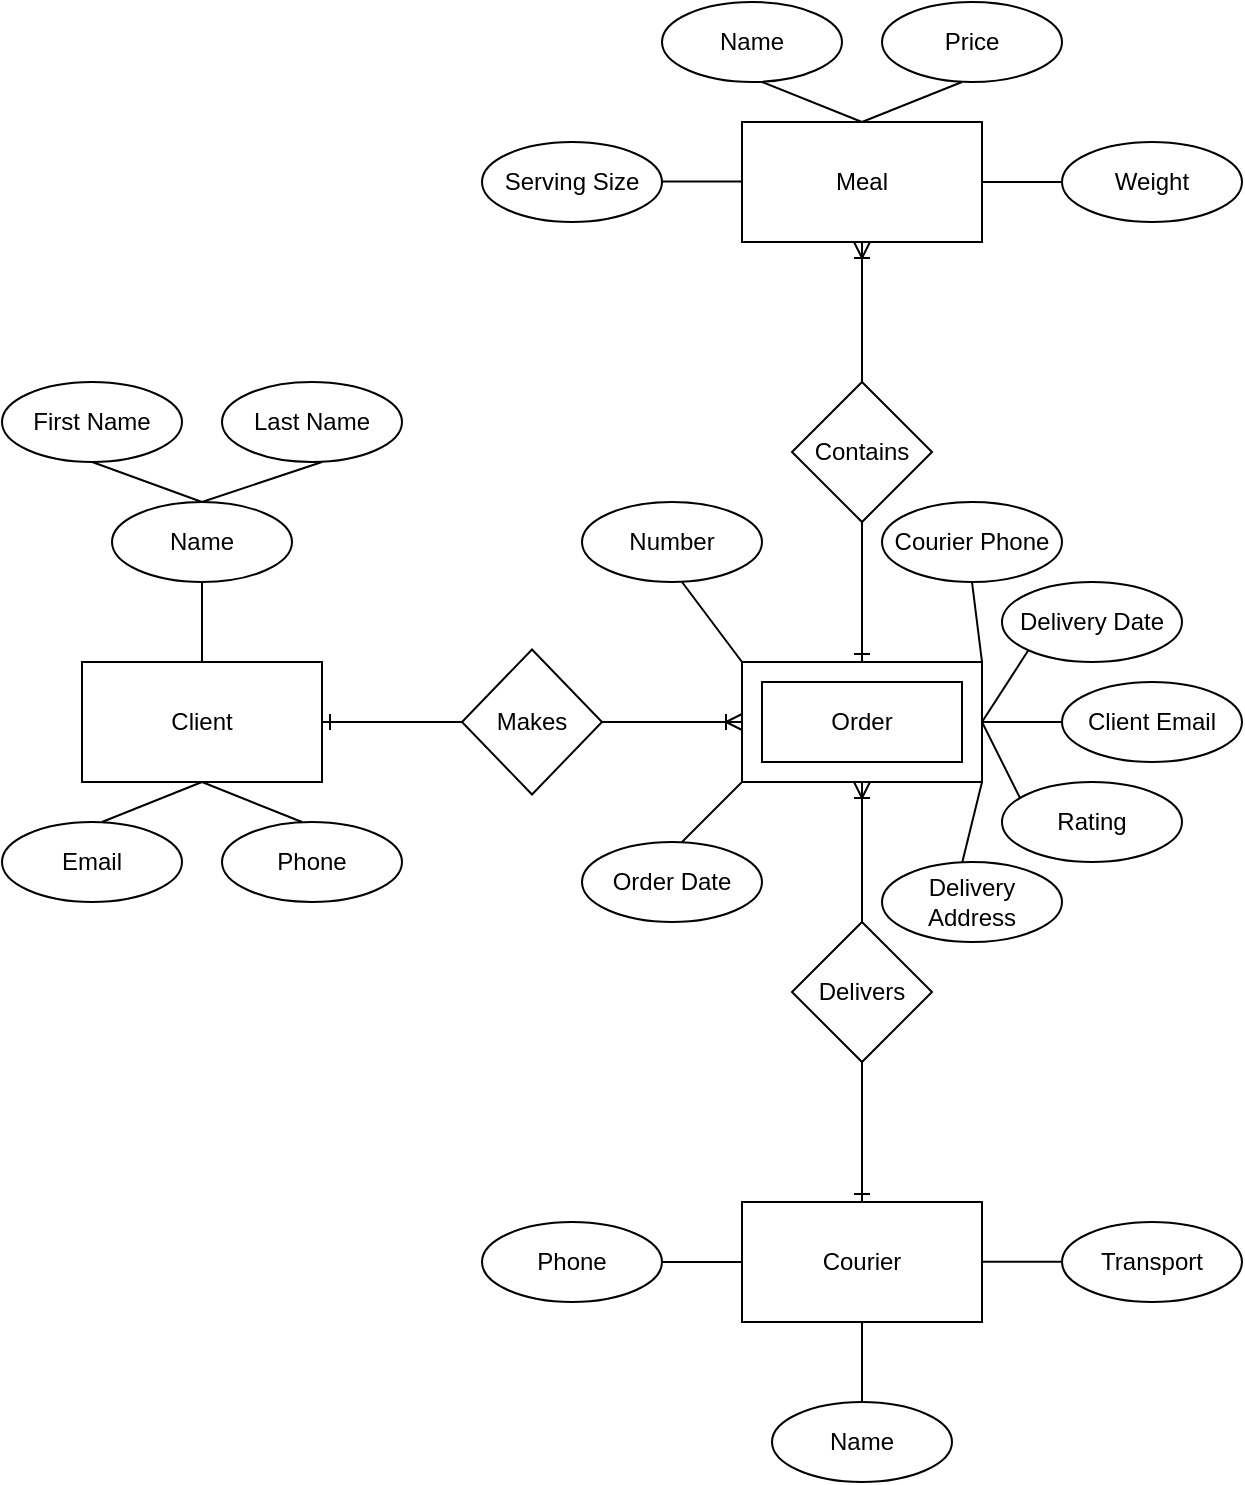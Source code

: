 <mxfile version="24.7.12">
  <diagram name="Page-1" id="8ce9d11a-91a2-4d17-14d8-a56ed91bf033">
    <mxGraphModel dx="1509" dy="1682" grid="1" gridSize="10" guides="1" tooltips="1" connect="1" arrows="1" fold="1" page="1" pageScale="1" pageWidth="1100" pageHeight="850" background="none" math="0" shadow="0">
      <root>
        <mxCell id="0" />
        <mxCell id="1" parent="0" />
        <mxCell id="rSOqw9Lhc0mJRmqFW2Uo-1" value="Client" style="rounded=0;whiteSpace=wrap;html=1;" parent="1" vertex="1">
          <mxGeometry x="160" y="280" width="120" height="60" as="geometry" />
        </mxCell>
        <mxCell id="rSOqw9Lhc0mJRmqFW2Uo-2" value="" style="rounded=0;whiteSpace=wrap;html=1;" parent="1" vertex="1">
          <mxGeometry x="490" y="280" width="120" height="60" as="geometry" />
        </mxCell>
        <mxCell id="rSOqw9Lhc0mJRmqFW2Uo-3" value="Order" style="rounded=0;whiteSpace=wrap;html=1;" parent="1" vertex="1">
          <mxGeometry x="500" y="290" width="100" height="40" as="geometry" />
        </mxCell>
        <mxCell id="rSOqw9Lhc0mJRmqFW2Uo-6" value="Makes" style="rhombus;whiteSpace=wrap;html=1;" parent="1" vertex="1">
          <mxGeometry x="350" y="273.75" width="70" height="72.5" as="geometry" />
        </mxCell>
        <mxCell id="rSOqw9Lhc0mJRmqFW2Uo-12" value="Phone" style="ellipse;whiteSpace=wrap;html=1;" parent="1" vertex="1">
          <mxGeometry x="230" y="360" width="90" height="40" as="geometry" />
        </mxCell>
        <mxCell id="rSOqw9Lhc0mJRmqFW2Uo-14" value="Name" style="ellipse;whiteSpace=wrap;html=1;" parent="1" vertex="1">
          <mxGeometry x="175" y="200" width="90" height="40" as="geometry" />
        </mxCell>
        <mxCell id="rSOqw9Lhc0mJRmqFW2Uo-15" value="" style="endArrow=none;html=1;rounded=0;" parent="1" edge="1">
          <mxGeometry width="50" height="50" relative="1" as="geometry">
            <mxPoint x="220" y="200" as="sourcePoint" />
            <mxPoint x="280" y="180" as="targetPoint" />
          </mxGeometry>
        </mxCell>
        <mxCell id="rSOqw9Lhc0mJRmqFW2Uo-16" value="" style="endArrow=none;html=1;rounded=0;entryX=0.486;entryY=0.988;entryDx=0;entryDy=0;entryPerimeter=0;" parent="1" target="rSOqw9Lhc0mJRmqFW2Uo-21" edge="1">
          <mxGeometry width="50" height="50" relative="1" as="geometry">
            <mxPoint x="220" y="200" as="sourcePoint" />
            <mxPoint x="160" y="190" as="targetPoint" />
          </mxGeometry>
        </mxCell>
        <mxCell id="rSOqw9Lhc0mJRmqFW2Uo-21" value="First Name" style="ellipse;whiteSpace=wrap;html=1;" parent="1" vertex="1">
          <mxGeometry x="120" y="140" width="90" height="40" as="geometry" />
        </mxCell>
        <mxCell id="rSOqw9Lhc0mJRmqFW2Uo-22" value="Last Name" style="ellipse;whiteSpace=wrap;html=1;" parent="1" vertex="1">
          <mxGeometry x="230" y="140" width="90" height="40" as="geometry" />
        </mxCell>
        <mxCell id="rSOqw9Lhc0mJRmqFW2Uo-31" value="" style="endArrow=none;html=1;rounded=0;entryX=0;entryY=0.5;entryDx=0;entryDy=0;" parent="1" edge="1">
          <mxGeometry width="50" height="50" relative="1" as="geometry">
            <mxPoint x="300" y="310" as="sourcePoint" />
            <mxPoint x="350" y="310" as="targetPoint" />
          </mxGeometry>
        </mxCell>
        <mxCell id="rSOqw9Lhc0mJRmqFW2Uo-32" value="" style="endArrow=none;html=1;rounded=0;" parent="1" edge="1">
          <mxGeometry width="50" height="50" relative="1" as="geometry">
            <mxPoint x="420" y="310" as="sourcePoint" />
            <mxPoint x="470" y="310" as="targetPoint" />
          </mxGeometry>
        </mxCell>
        <mxCell id="rSOqw9Lhc0mJRmqFW2Uo-33" value="Meal" style="rounded=0;whiteSpace=wrap;html=1;" parent="1" vertex="1">
          <mxGeometry x="490" y="10" width="120" height="60" as="geometry" />
        </mxCell>
        <mxCell id="rSOqw9Lhc0mJRmqFW2Uo-34" value="Contains" style="rhombus;whiteSpace=wrap;html=1;" parent="1" vertex="1">
          <mxGeometry x="515" y="140" width="70" height="70" as="geometry" />
        </mxCell>
        <mxCell id="rSOqw9Lhc0mJRmqFW2Uo-35" value="" style="endArrow=none;html=1;rounded=0;exitX=0.5;exitY=0;exitDx=0;exitDy=0;" parent="1" source="rSOqw9Lhc0mJRmqFW2Uo-34" edge="1">
          <mxGeometry width="50" height="50" relative="1" as="geometry">
            <mxPoint x="500" y="120" as="sourcePoint" />
            <mxPoint x="550" y="90" as="targetPoint" />
          </mxGeometry>
        </mxCell>
        <mxCell id="rSOqw9Lhc0mJRmqFW2Uo-36" value="" style="endArrow=none;html=1;rounded=0;" parent="1" edge="1">
          <mxGeometry width="50" height="50" relative="1" as="geometry">
            <mxPoint x="550" y="260" as="sourcePoint" />
            <mxPoint x="550" y="210" as="targetPoint" />
          </mxGeometry>
        </mxCell>
        <mxCell id="rSOqw9Lhc0mJRmqFW2Uo-37" value="Courier" style="rounded=0;whiteSpace=wrap;html=1;" parent="1" vertex="1">
          <mxGeometry x="490" y="550" width="120" height="60" as="geometry" />
        </mxCell>
        <mxCell id="rSOqw9Lhc0mJRmqFW2Uo-38" value="Delivers" style="rhombus;whiteSpace=wrap;html=1;" parent="1" vertex="1">
          <mxGeometry x="515" y="410" width="70" height="70" as="geometry" />
        </mxCell>
        <mxCell id="rSOqw9Lhc0mJRmqFW2Uo-39" value="" style="endArrow=none;html=1;rounded=0;exitX=0.5;exitY=0;exitDx=0;exitDy=0;" parent="1" source="rSOqw9Lhc0mJRmqFW2Uo-38" edge="1">
          <mxGeometry width="50" height="50" relative="1" as="geometry">
            <mxPoint x="500" y="390" as="sourcePoint" />
            <mxPoint x="550" y="360" as="targetPoint" />
          </mxGeometry>
        </mxCell>
        <mxCell id="rSOqw9Lhc0mJRmqFW2Uo-40" value="" style="endArrow=none;html=1;rounded=0;" parent="1" edge="1">
          <mxGeometry width="50" height="50" relative="1" as="geometry">
            <mxPoint x="550" y="530" as="sourcePoint" />
            <mxPoint x="550" y="480" as="targetPoint" />
          </mxGeometry>
        </mxCell>
        <mxCell id="rSOqw9Lhc0mJRmqFW2Uo-43" value="" style="endArrow=none;html=1;rounded=0;" parent="1" edge="1">
          <mxGeometry width="50" height="50" relative="1" as="geometry">
            <mxPoint x="220" y="280" as="sourcePoint" />
            <mxPoint x="220" y="240" as="targetPoint" />
          </mxGeometry>
        </mxCell>
        <mxCell id="rSOqw9Lhc0mJRmqFW2Uo-45" value="" style="endArrow=none;html=1;rounded=0;" parent="1" edge="1">
          <mxGeometry width="50" height="50" relative="1" as="geometry">
            <mxPoint x="170" y="360" as="sourcePoint" />
            <mxPoint x="220" y="340" as="targetPoint" />
          </mxGeometry>
        </mxCell>
        <mxCell id="rSOqw9Lhc0mJRmqFW2Uo-46" value="" style="endArrow=none;html=1;rounded=0;" parent="1" edge="1">
          <mxGeometry width="50" height="50" relative="1" as="geometry">
            <mxPoint x="270" y="360" as="sourcePoint" />
            <mxPoint x="220" y="340" as="targetPoint" />
          </mxGeometry>
        </mxCell>
        <mxCell id="rSOqw9Lhc0mJRmqFW2Uo-47" value="Email" style="ellipse;whiteSpace=wrap;html=1;" parent="1" vertex="1">
          <mxGeometry x="120" y="360" width="90" height="40" as="geometry" />
        </mxCell>
        <mxCell id="rSOqw9Lhc0mJRmqFW2Uo-48" value="" style="endArrow=none;html=1;rounded=0;exitX=1;exitY=0.5;exitDx=0;exitDy=0;" parent="1" source="rSOqw9Lhc0mJRmqFW2Uo-49" edge="1">
          <mxGeometry width="50" height="50" relative="1" as="geometry">
            <mxPoint x="460" y="580" as="sourcePoint" />
            <mxPoint x="490" y="580" as="targetPoint" />
            <Array as="points">
              <mxPoint x="470" y="580" />
            </Array>
          </mxGeometry>
        </mxCell>
        <mxCell id="rSOqw9Lhc0mJRmqFW2Uo-49" value="Phone" style="ellipse;whiteSpace=wrap;html=1;" parent="1" vertex="1">
          <mxGeometry x="360" y="560" width="90" height="40" as="geometry" />
        </mxCell>
        <mxCell id="rSOqw9Lhc0mJRmqFW2Uo-54" value="Transport" style="ellipse;whiteSpace=wrap;html=1;" parent="1" vertex="1">
          <mxGeometry x="650" y="560" width="90" height="40" as="geometry" />
        </mxCell>
        <mxCell id="rSOqw9Lhc0mJRmqFW2Uo-55" value="" style="endArrow=none;html=1;rounded=0;" parent="1" edge="1">
          <mxGeometry width="50" height="50" relative="1" as="geometry">
            <mxPoint x="610" y="579.71" as="sourcePoint" />
            <mxPoint x="610" y="580" as="targetPoint" />
          </mxGeometry>
        </mxCell>
        <mxCell id="rSOqw9Lhc0mJRmqFW2Uo-57" value="" style="endArrow=none;html=1;rounded=0;" parent="1" edge="1">
          <mxGeometry width="50" height="50" relative="1" as="geometry">
            <mxPoint x="610" y="40" as="sourcePoint" />
            <mxPoint x="650" y="40" as="targetPoint" />
          </mxGeometry>
        </mxCell>
        <mxCell id="rSOqw9Lhc0mJRmqFW2Uo-58" value="" style="endArrow=none;html=1;rounded=0;exitX=0.444;exitY=0.022;exitDx=0;exitDy=0;exitPerimeter=0;" parent="1" edge="1" source="rSOqw9Lhc0mJRmqFW2Uo-63">
          <mxGeometry width="50" height="50" relative="1" as="geometry">
            <mxPoint x="610" y="370" as="sourcePoint" />
            <mxPoint x="610" y="340" as="targetPoint" />
          </mxGeometry>
        </mxCell>
        <mxCell id="rSOqw9Lhc0mJRmqFW2Uo-59" value="" style="endArrow=none;html=1;rounded=0;exitX=0.5;exitY=1;exitDx=0;exitDy=0;" parent="1" edge="1" source="rSOqw9Lhc0mJRmqFW2Uo-61">
          <mxGeometry width="50" height="50" relative="1" as="geometry">
            <mxPoint x="610" y="240" as="sourcePoint" />
            <mxPoint x="610" y="280" as="targetPoint" />
          </mxGeometry>
        </mxCell>
        <mxCell id="rSOqw9Lhc0mJRmqFW2Uo-60" value="" style="endArrow=none;html=1;rounded=0;entryX=0;entryY=1;entryDx=0;entryDy=0;" parent="1" edge="1" target="rSOqw9Lhc0mJRmqFW2Uo-62">
          <mxGeometry width="50" height="50" relative="1" as="geometry">
            <mxPoint x="610" y="310" as="sourcePoint" />
            <mxPoint x="630" y="270" as="targetPoint" />
          </mxGeometry>
        </mxCell>
        <mxCell id="rSOqw9Lhc0mJRmqFW2Uo-61" value="Courier Phone" style="ellipse;whiteSpace=wrap;html=1;" parent="1" vertex="1">
          <mxGeometry x="560" y="200" width="90" height="40" as="geometry" />
        </mxCell>
        <mxCell id="rSOqw9Lhc0mJRmqFW2Uo-62" value="Delivery Date" style="ellipse;whiteSpace=wrap;html=1;" parent="1" vertex="1">
          <mxGeometry x="620" y="240" width="90" height="40" as="geometry" />
        </mxCell>
        <mxCell id="rSOqw9Lhc0mJRmqFW2Uo-63" value="Delivery Address" style="ellipse;whiteSpace=wrap;html=1;" parent="1" vertex="1">
          <mxGeometry x="560" y="380" width="90" height="40" as="geometry" />
        </mxCell>
        <mxCell id="rSOqw9Lhc0mJRmqFW2Uo-66" value="" style="endArrow=none;html=1;rounded=0;" parent="1" edge="1">
          <mxGeometry width="50" height="50" relative="1" as="geometry">
            <mxPoint x="460" y="370" as="sourcePoint" />
            <mxPoint x="490" y="340" as="targetPoint" />
          </mxGeometry>
        </mxCell>
        <mxCell id="rSOqw9Lhc0mJRmqFW2Uo-67" value="Order Date" style="ellipse;whiteSpace=wrap;html=1;" parent="1" vertex="1">
          <mxGeometry x="410" y="370" width="90" height="40" as="geometry" />
        </mxCell>
        <mxCell id="rSOqw9Lhc0mJRmqFW2Uo-68" value="" style="endArrow=none;html=1;rounded=0;" parent="1" edge="1">
          <mxGeometry width="50" height="50" relative="1" as="geometry">
            <mxPoint x="460" y="240" as="sourcePoint" />
            <mxPoint x="490" y="280" as="targetPoint" />
          </mxGeometry>
        </mxCell>
        <mxCell id="rSOqw9Lhc0mJRmqFW2Uo-69" value="Number" style="ellipse;whiteSpace=wrap;html=1;" parent="1" vertex="1">
          <mxGeometry x="410" y="200" width="90" height="40" as="geometry" />
        </mxCell>
        <mxCell id="rSOqw9Lhc0mJRmqFW2Uo-70" value="" style="endArrow=none;html=1;rounded=0;" parent="1" edge="1">
          <mxGeometry width="50" height="50" relative="1" as="geometry">
            <mxPoint x="610" y="310" as="sourcePoint" />
            <mxPoint x="630" y="350" as="targetPoint" />
          </mxGeometry>
        </mxCell>
        <mxCell id="rSOqw9Lhc0mJRmqFW2Uo-71" value="Rating" style="ellipse;whiteSpace=wrap;html=1;" parent="1" vertex="1">
          <mxGeometry x="620" y="340" width="90" height="40" as="geometry" />
        </mxCell>
        <mxCell id="rSOqw9Lhc0mJRmqFW2Uo-72" value="Weight" style="ellipse;whiteSpace=wrap;html=1;" parent="1" vertex="1">
          <mxGeometry x="650" y="20" width="90" height="40" as="geometry" />
        </mxCell>
        <mxCell id="rSOqw9Lhc0mJRmqFW2Uo-74" value="" style="endArrow=none;html=1;rounded=0;" parent="1" edge="1">
          <mxGeometry width="50" height="50" relative="1" as="geometry">
            <mxPoint x="450" y="39.76" as="sourcePoint" />
            <mxPoint x="490" y="39.76" as="targetPoint" />
          </mxGeometry>
        </mxCell>
        <mxCell id="rSOqw9Lhc0mJRmqFW2Uo-75" value="Serving Size" style="ellipse;whiteSpace=wrap;html=1;" parent="1" vertex="1">
          <mxGeometry x="360" y="20" width="90" height="40" as="geometry" />
        </mxCell>
        <mxCell id="rSOqw9Lhc0mJRmqFW2Uo-78" value="" style="endArrow=none;html=1;rounded=0;" parent="1" edge="1">
          <mxGeometry width="50" height="50" relative="1" as="geometry">
            <mxPoint x="550" y="10" as="sourcePoint" />
            <mxPoint x="500" y="-10" as="targetPoint" />
          </mxGeometry>
        </mxCell>
        <mxCell id="rSOqw9Lhc0mJRmqFW2Uo-79" value="" style="endArrow=none;html=1;rounded=0;" parent="1" edge="1">
          <mxGeometry width="50" height="50" relative="1" as="geometry">
            <mxPoint x="600" y="-10" as="sourcePoint" />
            <mxPoint x="550" y="10" as="targetPoint" />
          </mxGeometry>
        </mxCell>
        <mxCell id="rSOqw9Lhc0mJRmqFW2Uo-80" value="Price" style="ellipse;whiteSpace=wrap;html=1;" parent="1" vertex="1">
          <mxGeometry x="560" y="-50" width="90" height="40" as="geometry" />
        </mxCell>
        <mxCell id="rSOqw9Lhc0mJRmqFW2Uo-81" value="Name" style="ellipse;whiteSpace=wrap;html=1;" parent="1" vertex="1">
          <mxGeometry x="450" y="-50" width="90" height="40" as="geometry" />
        </mxCell>
        <mxCell id="vYzgpiAZjCIoSgW5H6_z-2" value="" style="endArrow=ERone;html=1;rounded=0;entryX=1;entryY=0.5;entryDx=0;entryDy=0;endFill=0;" edge="1" parent="1" target="rSOqw9Lhc0mJRmqFW2Uo-1">
          <mxGeometry width="50" height="50" relative="1" as="geometry">
            <mxPoint x="300" y="310" as="sourcePoint" />
            <mxPoint x="350" y="260" as="targetPoint" />
          </mxGeometry>
        </mxCell>
        <mxCell id="vYzgpiAZjCIoSgW5H6_z-3" value="" style="endArrow=ERoneToMany;html=1;rounded=0;entryX=0;entryY=0.5;entryDx=0;entryDy=0;endFill=0;" edge="1" parent="1" target="rSOqw9Lhc0mJRmqFW2Uo-2">
          <mxGeometry width="50" height="50" relative="1" as="geometry">
            <mxPoint x="470" y="310" as="sourcePoint" />
            <mxPoint x="520" y="260" as="targetPoint" />
          </mxGeometry>
        </mxCell>
        <mxCell id="vYzgpiAZjCIoSgW5H6_z-4" value="" style="endArrow=ERoneToMany;html=1;rounded=0;entryX=0.5;entryY=1;entryDx=0;entryDy=0;endFill=0;" edge="1" parent="1" target="rSOqw9Lhc0mJRmqFW2Uo-2">
          <mxGeometry width="50" height="50" relative="1" as="geometry">
            <mxPoint x="550" y="360" as="sourcePoint" />
            <mxPoint x="500" y="320" as="targetPoint" />
          </mxGeometry>
        </mxCell>
        <mxCell id="vYzgpiAZjCIoSgW5H6_z-6" value="" style="endArrow=ERone;html=1;rounded=0;entryX=0.5;entryY=0;entryDx=0;entryDy=0;endFill=0;" edge="1" parent="1" target="rSOqw9Lhc0mJRmqFW2Uo-37">
          <mxGeometry width="50" height="50" relative="1" as="geometry">
            <mxPoint x="550" y="530" as="sourcePoint" />
            <mxPoint x="290" y="320" as="targetPoint" />
          </mxGeometry>
        </mxCell>
        <mxCell id="vYzgpiAZjCIoSgW5H6_z-7" value="" style="endArrow=ERone;html=1;rounded=0;entryX=0.5;entryY=0;entryDx=0;entryDy=0;endFill=0;" edge="1" parent="1" target="rSOqw9Lhc0mJRmqFW2Uo-2">
          <mxGeometry width="50" height="50" relative="1" as="geometry">
            <mxPoint x="550" y="260" as="sourcePoint" />
            <mxPoint x="579.6" y="280" as="targetPoint" />
          </mxGeometry>
        </mxCell>
        <mxCell id="vYzgpiAZjCIoSgW5H6_z-8" value="" style="endArrow=ERoneToMany;html=1;rounded=0;entryX=0.5;entryY=1;entryDx=0;entryDy=0;endFill=0;" edge="1" parent="1" target="rSOqw9Lhc0mJRmqFW2Uo-33">
          <mxGeometry width="50" height="50" relative="1" as="geometry">
            <mxPoint x="550" y="90" as="sourcePoint" />
            <mxPoint x="500" y="320" as="targetPoint" />
          </mxGeometry>
        </mxCell>
        <mxCell id="vYzgpiAZjCIoSgW5H6_z-9" value="" style="endArrow=none;html=1;rounded=0;exitX=1;exitY=0.5;exitDx=0;exitDy=0;" edge="1" parent="1">
          <mxGeometry width="50" height="50" relative="1" as="geometry">
            <mxPoint x="610" y="579.83" as="sourcePoint" />
            <mxPoint x="650" y="579.83" as="targetPoint" />
            <Array as="points">
              <mxPoint x="630" y="579.83" />
            </Array>
          </mxGeometry>
        </mxCell>
        <mxCell id="vYzgpiAZjCIoSgW5H6_z-13" value="" style="endArrow=none;html=1;rounded=0;" edge="1" parent="1">
          <mxGeometry width="50" height="50" relative="1" as="geometry">
            <mxPoint x="550" y="650" as="sourcePoint" />
            <mxPoint x="550" y="610" as="targetPoint" />
          </mxGeometry>
        </mxCell>
        <mxCell id="vYzgpiAZjCIoSgW5H6_z-14" value="Name" style="ellipse;whiteSpace=wrap;html=1;" vertex="1" parent="1">
          <mxGeometry x="505" y="650" width="90" height="40" as="geometry" />
        </mxCell>
        <mxCell id="vYzgpiAZjCIoSgW5H6_z-15" value="Client Email" style="ellipse;whiteSpace=wrap;html=1;" vertex="1" parent="1">
          <mxGeometry x="650" y="290" width="90" height="40" as="geometry" />
        </mxCell>
        <mxCell id="vYzgpiAZjCIoSgW5H6_z-16" value="" style="endArrow=none;html=1;rounded=0;entryX=0;entryY=0.5;entryDx=0;entryDy=0;" edge="1" parent="1" target="vYzgpiAZjCIoSgW5H6_z-15">
          <mxGeometry width="50" height="50" relative="1" as="geometry">
            <mxPoint x="610" y="310" as="sourcePoint" />
            <mxPoint x="660" y="260" as="targetPoint" />
          </mxGeometry>
        </mxCell>
      </root>
    </mxGraphModel>
  </diagram>
</mxfile>
